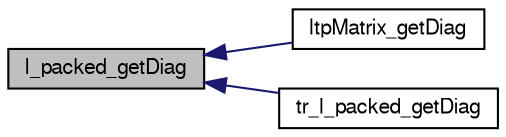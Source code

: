 digraph G
{
  edge [fontname="FreeSans",fontsize=10,labelfontname="FreeSans",labelfontsize=10];
  node [fontname="FreeSans",fontsize=10,shape=record];
  rankdir=LR;
  Node1 [label="l_packed_getDiag",height=0.2,width=0.4,color="black", fillcolor="grey75", style="filled" fontcolor="black"];
  Node1 -> Node2 [dir=back,color="midnightblue",fontsize=10,style="solid",fontname="FreeSans"];
  Node2 [label="ltpMatrix_getDiag",height=0.2,width=0.4,color="black", fillcolor="white", style="filled",URL="$dtpMatrix_8h.html#ca5e59db106921bfc005cc0e1d096832"];
  Node1 -> Node3 [dir=back,color="midnightblue",fontsize=10,style="solid",fontname="FreeSans"];
  Node3 [label="tr_l_packed_getDiag",height=0.2,width=0.4,color="black", fillcolor="white", style="filled",URL="$Mutils_8h.html#abce976db950f54233c64465c0e06f31"];
}
